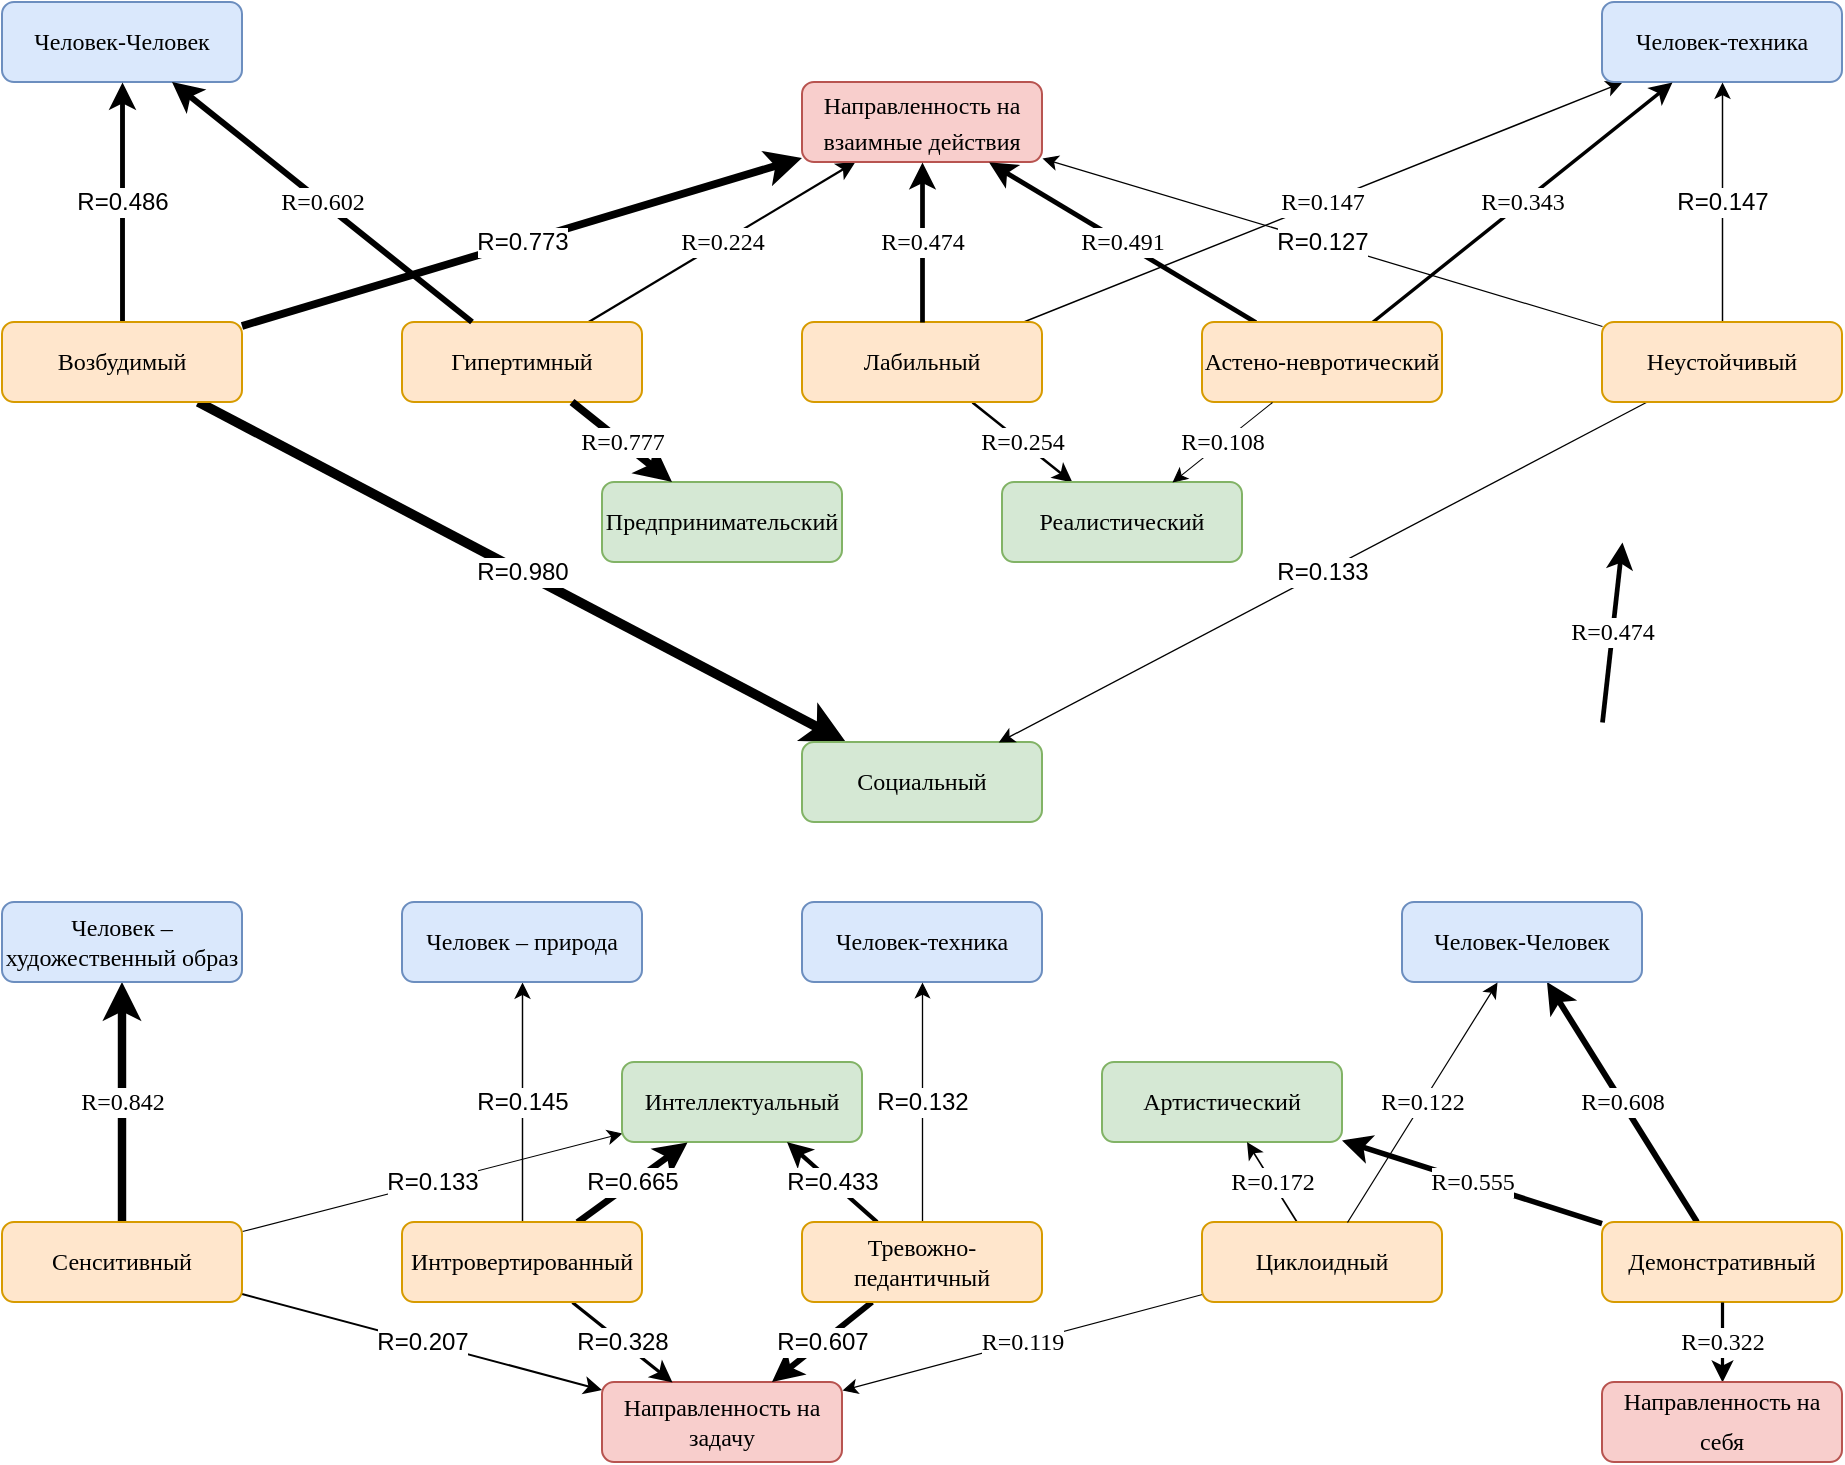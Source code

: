 <mxfile version="27.0.3">
  <diagram name="Страница — 1" id="1lgbH9x4u3ROzhYAGhE-">
    <mxGraphModel dx="1847" dy="1722" grid="1" gridSize="10" guides="1" tooltips="1" connect="1" arrows="1" fold="1" page="0" pageScale="1" pageWidth="1169" pageHeight="827" background="#ffffff" math="0" shadow="0">
      <root>
        <mxCell id="0" />
        <mxCell id="1" parent="0" />
        <mxCell id="H34q3096vW5ZRXHq4TRd-3" value="R=0.608" style="rounded=0;orthogonalLoop=1;jettySize=auto;html=1;fontFamily=Times New Roman;fontSize=12;strokeWidth=3.04;strokeColor=default;" parent="1" source="H34q3096vW5ZRXHq4TRd-1" target="H34q3096vW5ZRXHq4TRd-2" edge="1">
          <mxGeometry relative="1" as="geometry" />
        </mxCell>
        <mxCell id="H34q3096vW5ZRXHq4TRd-5" value="R=0.555" style="rounded=0;orthogonalLoop=1;jettySize=auto;html=1;strokeWidth=2.775;fontFamily=Times New Roman;fontSize=12;strokeColor=default;" parent="1" source="H34q3096vW5ZRXHq4TRd-1" target="H34q3096vW5ZRXHq4TRd-4" edge="1">
          <mxGeometry relative="1" as="geometry" />
        </mxCell>
        <mxCell id="H34q3096vW5ZRXHq4TRd-1" value="&lt;span style=&quot;text-align: start; line-height: 19.973px;&quot;&gt;&lt;font&gt;Демонстративный&lt;/font&gt;&lt;/span&gt;&lt;span style=&quot;text-align: start;&quot;&gt;&lt;/span&gt;" style="rounded=1;whiteSpace=wrap;html=1;fontFamily=Times New Roman;fontSize=12;fillColor=#ffe6cc;strokeColor=#d79b00;" parent="1" vertex="1">
          <mxGeometry x="800" y="360" width="120" height="40" as="geometry" />
        </mxCell>
        <mxCell id="H34q3096vW5ZRXHq4TRd-2" value="Человек-Человек" style="whiteSpace=wrap;html=1;rounded=1;fontFamily=Times New Roman;fontSize=12;fillColor=#dae8fc;strokeColor=#6c8ebf;" parent="1" vertex="1">
          <mxGeometry x="700" y="200" width="120" height="40" as="geometry" />
        </mxCell>
        <mxCell id="H34q3096vW5ZRXHq4TRd-4" value="&lt;br&gt;&lt;span&gt;&lt;font&gt;Артистический&lt;/font&gt;&lt;/span&gt;&lt;div&gt;&lt;br&gt;&lt;/div&gt;" style="whiteSpace=wrap;html=1;fontFamily=Times New Roman;fillColor=#d5e8d4;strokeColor=#82b366;rounded=1;fontSize=12;" parent="1" vertex="1">
          <mxGeometry x="550" y="280" width="120" height="40" as="geometry" />
        </mxCell>
        <mxCell id="H34q3096vW5ZRXHq4TRd-7" value="R=0.322" style="endArrow=classic;html=1;rounded=0;strokeWidth=1.61;fontFamily=Times New Roman;fontSize=12;strokeColor=default;" parent="1" source="H34q3096vW5ZRXHq4TRd-1" target="H34q3096vW5ZRXHq4TRd-8" edge="1">
          <mxGeometry width="50" height="50" relative="1" as="geometry">
            <mxPoint x="350" y="300" as="sourcePoint" />
            <mxPoint x="240" y="120" as="targetPoint" />
          </mxGeometry>
        </mxCell>
        <mxCell id="H34q3096vW5ZRXHq4TRd-8" value="&lt;span style=&quot;text-align: start; line-height: 19.973px;&quot;&gt;&lt;font&gt;Направленность на себя&lt;/font&gt;&lt;/span&gt;&lt;span style=&quot;text-align: start;&quot;&gt;&lt;/span&gt;" style="rounded=1;whiteSpace=wrap;html=1;fillColor=#f8cecc;strokeColor=#b85450;fontFamily=Times New Roman;fontSize=12;" parent="1" vertex="1">
          <mxGeometry x="800" y="440" width="120" height="40" as="geometry" />
        </mxCell>
        <mxCell id="H34q3096vW5ZRXHq4TRd-16" value="R=0.224" style="rounded=0;orthogonalLoop=1;jettySize=auto;html=1;strokeWidth=1.12;fontFamily=Times New Roman;fontSize=12;strokeColor=default;" parent="1" source="H34q3096vW5ZRXHq4TRd-10" edge="1">
          <mxGeometry relative="1" as="geometry">
            <mxPoint x="690" y="20" as="targetPoint" />
          </mxGeometry>
        </mxCell>
        <mxCell id="H34q3096vW5ZRXHq4TRd-18" value="R=0.172" style="rounded=0;orthogonalLoop=1;jettySize=auto;html=1;strokeColor=default;strokeWidth=0.86;fontSize=12;fontFamily=Times New Roman;" parent="1" source="H34q3096vW5ZRXHq4TRd-17" target="H34q3096vW5ZRXHq4TRd-4" edge="1">
          <mxGeometry relative="1" as="geometry" />
        </mxCell>
        <mxCell id="H34q3096vW5ZRXHq4TRd-21" value="R=0.119" style="rounded=0;orthogonalLoop=1;jettySize=auto;html=1;strokeColor=default;strokeWidth=0.595;fontSize=12;fontFamily=Times New Roman;" parent="1" source="H34q3096vW5ZRXHq4TRd-17" target="H34q3096vW5ZRXHq4TRd-20" edge="1">
          <mxGeometry relative="1" as="geometry" />
        </mxCell>
        <mxCell id="H34q3096vW5ZRXHq4TRd-17" value="&lt;br&gt;&lt;span&gt;Циклоидный&lt;/span&gt;&lt;div&gt;&lt;br&gt;&lt;/div&gt;" style="rounded=1;whiteSpace=wrap;html=1;fillColor=#ffe6cc;strokeColor=#d79b00;fontSize=12;fontFamily=Times New Roman;" parent="1" vertex="1">
          <mxGeometry x="600" y="360" width="120" height="40" as="geometry" />
        </mxCell>
        <mxCell id="H34q3096vW5ZRXHq4TRd-19" value="R=0.122" style="endArrow=classic;html=1;rounded=0;strokeColor=default;strokeWidth=0.61;fontSize=12;fontFamily=Times New Roman;" parent="1" source="H34q3096vW5ZRXHq4TRd-17" target="H34q3096vW5ZRXHq4TRd-2" edge="1">
          <mxGeometry width="50" height="50" relative="1" as="geometry">
            <mxPoint x="60" y="300" as="sourcePoint" />
            <mxPoint x="110" y="250" as="targetPoint" />
          </mxGeometry>
        </mxCell>
        <mxCell id="H34q3096vW5ZRXHq4TRd-20" value="&lt;div&gt;&lt;span style=&quot;background-color: transparent;&quot;&gt;Н&lt;/span&gt;&lt;span style=&quot;background-color: transparent;&quot;&gt;аправленность на задачу&lt;/span&gt;&lt;br&gt;&lt;/div&gt;" style="rounded=1;whiteSpace=wrap;html=1;fillColor=#f8cecc;strokeColor=#b85450;fontSize=12;fontFamily=Times New Roman;" parent="1" vertex="1">
          <mxGeometry x="300" y="440" width="120" height="40" as="geometry" />
        </mxCell>
        <mxCell id="H34q3096vW5ZRXHq4TRd-24" value="&lt;span&gt;Человек-техника&lt;/span&gt;" style="rounded=1;whiteSpace=wrap;html=1;fillColor=#dae8fc;strokeColor=#6c8ebf;fontSize=12;fontFamily=Times New Roman;" parent="1" vertex="1">
          <mxGeometry x="400" y="200" width="120" height="40" as="geometry" />
        </mxCell>
        <mxCell id="H34q3096vW5ZRXHq4TRd-32" value="R=0.491" style="rounded=0;orthogonalLoop=1;jettySize=auto;html=1;fontSize=12;fontFamily=Times New Roman;strokeWidth=2.455;" parent="1" source="H34q3096vW5ZRXHq4TRd-31" edge="1">
          <mxGeometry relative="1" as="geometry">
            <mxPoint x="756.667" y="40" as="targetPoint" />
          </mxGeometry>
        </mxCell>
        <mxCell id="H34q3096vW5ZRXHq4TRd-38" value="R=0.842" style="rounded=0;orthogonalLoop=1;jettySize=auto;html=1;fontSize=12;fontFamily=Times New Roman;strokeWidth=4.21;" parent="1" source="H34q3096vW5ZRXHq4TRd-36" target="H34q3096vW5ZRXHq4TRd-37" edge="1">
          <mxGeometry relative="1" as="geometry" />
        </mxCell>
        <mxCell id="H34q3096vW5ZRXHq4TRd-40" value="R=0.133" style="rounded=0;orthogonalLoop=1;jettySize=auto;html=1;fontSize=12;strokeWidth=0.567;" parent="1" source="H34q3096vW5ZRXHq4TRd-36" target="H34q3096vW5ZRXHq4TRd-39" edge="1">
          <mxGeometry relative="1" as="geometry" />
        </mxCell>
        <mxCell id="H34q3096vW5ZRXHq4TRd-41" value="R=0.207" style="rounded=0;orthogonalLoop=1;jettySize=auto;html=1;fontSize=12;strokeWidth=1.035;" parent="1" source="H34q3096vW5ZRXHq4TRd-36" target="H34q3096vW5ZRXHq4TRd-20" edge="1">
          <mxGeometry relative="1" as="geometry" />
        </mxCell>
        <mxCell id="H34q3096vW5ZRXHq4TRd-36" value="&lt;span&gt;Сенситивный&lt;/span&gt;" style="rounded=1;whiteSpace=wrap;html=1;fillColor=#ffe6cc;strokeColor=#d79b00;fontSize=12;fontFamily=Times New Roman;" parent="1" vertex="1">
          <mxGeometry y="360" width="120" height="40" as="geometry" />
        </mxCell>
        <mxCell id="H34q3096vW5ZRXHq4TRd-37" value="&lt;br&gt;&lt;span&gt;Человек – художественный образ&lt;/span&gt;&lt;div&gt;&lt;br&gt;&lt;/div&gt;" style="rounded=1;whiteSpace=wrap;html=1;fillColor=#dae8fc;strokeColor=#6c8ebf;fontSize=12;fontFamily=Times New Roman;" parent="1" vertex="1">
          <mxGeometry y="200" width="120" height="40" as="geometry" />
        </mxCell>
        <mxCell id="H34q3096vW5ZRXHq4TRd-39" value="&lt;br&gt;&lt;span&gt;Интеллектуальный&lt;/span&gt;&lt;div&gt;&lt;br&gt;&lt;/div&gt;" style="rounded=1;whiteSpace=wrap;html=1;fillColor=#d5e8d4;strokeColor=#82b366;fontSize=12;fontFamily=Times New Roman;" parent="1" vertex="1">
          <mxGeometry x="310" y="280" width="120" height="40" as="geometry" />
        </mxCell>
        <mxCell id="H34q3096vW5ZRXHq4TRd-43" value="R=0.132" style="rounded=0;orthogonalLoop=1;jettySize=auto;html=1;fontSize=12;strokeWidth=0.66;" parent="1" source="H34q3096vW5ZRXHq4TRd-42" target="H34q3096vW5ZRXHq4TRd-24" edge="1">
          <mxGeometry relative="1" as="geometry" />
        </mxCell>
        <mxCell id="H34q3096vW5ZRXHq4TRd-45" value="R=0.433" style="rounded=0;orthogonalLoop=1;jettySize=auto;html=1;fontSize=12;strokeWidth=2.165;" parent="1" source="H34q3096vW5ZRXHq4TRd-42" target="H34q3096vW5ZRXHq4TRd-39" edge="1">
          <mxGeometry relative="1" as="geometry" />
        </mxCell>
        <mxCell id="H34q3096vW5ZRXHq4TRd-46" value="R=0.607" style="rounded=0;orthogonalLoop=1;jettySize=auto;html=1;fontSize=12;strokeWidth=3.035;" parent="1" source="H34q3096vW5ZRXHq4TRd-42" target="H34q3096vW5ZRXHq4TRd-20" edge="1">
          <mxGeometry relative="1" as="geometry" />
        </mxCell>
        <mxCell id="H34q3096vW5ZRXHq4TRd-42" value="&lt;br&gt;&lt;span style=&quot;font-family: &amp;quot;Times New Roman&amp;quot;;&quot;&gt;Тревожно-педантичный&lt;/span&gt;&lt;div&gt;&lt;br&gt;&lt;/div&gt;" style="rounded=1;whiteSpace=wrap;html=1;fillColor=#ffe6cc;strokeColor=#d79b00;fontSize=12;" parent="1" vertex="1">
          <mxGeometry x="400" y="360" width="120" height="40" as="geometry" />
        </mxCell>
        <mxCell id="H34q3096vW5ZRXHq4TRd-49" value="R=0.145" style="rounded=0;orthogonalLoop=1;jettySize=auto;html=1;fontSize=12;strokeWidth=0.725;" parent="1" source="H34q3096vW5ZRXHq4TRd-47" target="H34q3096vW5ZRXHq4TRd-48" edge="1">
          <mxGeometry relative="1" as="geometry" />
        </mxCell>
        <mxCell id="H34q3096vW5ZRXHq4TRd-50" value="R=0.665" style="rounded=0;orthogonalLoop=1;jettySize=auto;html=1;fontSize=12;strokeWidth=3.325;" parent="1" source="H34q3096vW5ZRXHq4TRd-47" target="H34q3096vW5ZRXHq4TRd-39" edge="1">
          <mxGeometry relative="1" as="geometry" />
        </mxCell>
        <mxCell id="H34q3096vW5ZRXHq4TRd-52" value="R=0.328" style="rounded=0;orthogonalLoop=1;jettySize=auto;html=1;fontSize=12;strokeWidth=1.64;" parent="1" source="H34q3096vW5ZRXHq4TRd-47" target="H34q3096vW5ZRXHq4TRd-20" edge="1">
          <mxGeometry relative="1" as="geometry" />
        </mxCell>
        <mxCell id="H34q3096vW5ZRXHq4TRd-47" value="&lt;span style=&quot;text-align: start; line-height: 19.973px; font-family: &amp;quot;Times New Roman&amp;quot;;&quot;&gt;Интровертированный&lt;/span&gt;&lt;span style=&quot;text-align: start;&quot;&gt;&lt;/span&gt;" style="rounded=1;whiteSpace=wrap;html=1;fillColor=#ffe6cc;strokeColor=#d79b00;fontSize=12;" parent="1" vertex="1">
          <mxGeometry x="200" y="360" width="120" height="40" as="geometry" />
        </mxCell>
        <mxCell id="H34q3096vW5ZRXHq4TRd-48" value="&lt;br&gt;&lt;span style=&quot;font-family: &amp;quot;Times New Roman&amp;quot;;&quot;&gt;Человек – природа&lt;/span&gt;&lt;div&gt;&lt;br&gt;&lt;/div&gt;" style="rounded=1;whiteSpace=wrap;html=1;fillColor=#dae8fc;strokeColor=#6c8ebf;fontSize=12;" parent="1" vertex="1">
          <mxGeometry x="200" y="200" width="120" height="40" as="geometry" />
        </mxCell>
        <mxCell id="H34q3096vW5ZRXHq4TRd-58" value="R=0.773" style="rounded=0;orthogonalLoop=1;jettySize=auto;html=1;fontSize=12;strokeWidth=3.865;" parent="1" source="H34q3096vW5ZRXHq4TRd-56" edge="1">
          <mxGeometry relative="1" as="geometry">
            <mxPoint x="733.448" y="40" as="targetPoint" />
          </mxGeometry>
        </mxCell>
        <mxCell id="H34q3096vW5ZRXHq4TRd-62" value="R=0.127" style="rounded=0;orthogonalLoop=1;jettySize=auto;html=1;fontSize=12;strokeWidth=0.635;" parent="1" source="H34q3096vW5ZRXHq4TRd-61" edge="1">
          <mxGeometry relative="1" as="geometry">
            <mxPoint x="745.556" y="40" as="targetPoint" />
          </mxGeometry>
        </mxCell>
        <mxCell id="gUqreIWrJv894PSsRbNy-1" value="R=0.474" style="rounded=0;orthogonalLoop=1;jettySize=auto;html=1;fontSize=12;fontFamily=Times New Roman;strokeWidth=2.37;" parent="1" source="H34q3096vW5ZRXHq4TRd-22" edge="1">
          <mxGeometry relative="1" as="geometry">
            <mxPoint x="800" y="110" as="sourcePoint" />
            <mxPoint x="810" y="20" as="targetPoint" />
          </mxGeometry>
        </mxCell>
        <mxCell id="gUqreIWrJv894PSsRbNy-14" value="Человек-Человек" style="whiteSpace=wrap;html=1;rounded=1;fontFamily=Times New Roman;fontSize=12;fillColor=#dae8fc;strokeColor=#6c8ebf;" parent="1" vertex="1">
          <mxGeometry y="-250" width="120" height="40" as="geometry" />
        </mxCell>
        <mxCell id="gUqreIWrJv894PSsRbNy-15" value="R=0.224" style="rounded=0;orthogonalLoop=1;jettySize=auto;html=1;strokeWidth=1.12;fontFamily=Times New Roman;fontSize=12;strokeColor=default;" parent="1" source="gUqreIWrJv894PSsRbNy-16" target="gUqreIWrJv894PSsRbNy-19" edge="1">
          <mxGeometry relative="1" as="geometry" />
        </mxCell>
        <mxCell id="gUqreIWrJv894PSsRbNy-16" value="&lt;br&gt;&lt;span&gt;Гипертимный&lt;/span&gt;&lt;div&gt;&lt;br&gt;&lt;/div&gt;" style="rounded=1;whiteSpace=wrap;html=1;fillColor=#ffe6cc;strokeColor=#d79b00;fontFamily=Times New Roman;fontSize=12;" parent="1" vertex="1">
          <mxGeometry x="200" y="-90" width="120" height="40" as="geometry" />
        </mxCell>
        <mxCell id="gUqreIWrJv894PSsRbNy-17" value="R=0.602" style="endArrow=classic;html=1;rounded=0;strokeWidth=3.01;fontFamily=Times New Roman;fontSize=12;strokeColor=default;" parent="1" source="gUqreIWrJv894PSsRbNy-16" target="gUqreIWrJv894PSsRbNy-14" edge="1">
          <mxGeometry width="50" height="50" relative="1" as="geometry">
            <mxPoint x="120" y="-30" as="sourcePoint" />
            <mxPoint x="170" y="-80" as="targetPoint" />
          </mxGeometry>
        </mxCell>
        <mxCell id="gUqreIWrJv894PSsRbNy-18" value="&lt;br&gt;&lt;span&gt;Предпринимательский&lt;/span&gt;&lt;div&gt;&lt;br&gt;&lt;/div&gt;" style="rounded=1;whiteSpace=wrap;html=1;fillColor=#d5e8d4;strokeColor=#82b366;fontFamily=Times New Roman;fontSize=12;" parent="1" vertex="1">
          <mxGeometry x="300" y="-10" width="120" height="40" as="geometry" />
        </mxCell>
        <mxCell id="gUqreIWrJv894PSsRbNy-19" value="&lt;span style=&quot;text-align: start; line-height: 19.973px;&quot;&gt;Н&lt;/span&gt;&lt;span style=&quot;text-align: start; background-color: transparent;&quot;&gt;аправленность на взаимные действия&lt;/span&gt;&lt;div&gt;&lt;span style=&quot;text-align: start;&quot;&gt;&lt;/span&gt;&lt;/div&gt;" style="rounded=1;whiteSpace=wrap;html=1;fillColor=#f8cecc;strokeColor=#b85450;fontFamily=Times New Roman;fontSize=12;" parent="1" vertex="1">
          <mxGeometry x="400" y="-210" width="120" height="40" as="geometry" />
        </mxCell>
        <mxCell id="gUqreIWrJv894PSsRbNy-20" value="R=0.254" style="rounded=0;orthogonalLoop=1;jettySize=auto;html=1;fontSize=12;fontFamily=Times New Roman;strokeWidth=1.27;" parent="1" source="gUqreIWrJv894PSsRbNy-22" target="gUqreIWrJv894PSsRbNy-24" edge="1">
          <mxGeometry relative="1" as="geometry" />
        </mxCell>
        <mxCell id="gUqreIWrJv894PSsRbNy-21" value="R=0.147" style="rounded=0;orthogonalLoop=1;jettySize=auto;html=1;fontSize=12;fontFamily=Times New Roman;strokeWidth=0.735;" parent="1" source="gUqreIWrJv894PSsRbNy-22" target="gUqreIWrJv894PSsRbNy-23" edge="1">
          <mxGeometry relative="1" as="geometry">
            <mxPoint x="780" y="50" as="targetPoint" />
          </mxGeometry>
        </mxCell>
        <mxCell id="gUqreIWrJv894PSsRbNy-22" value="&lt;span&gt;Лабильный&lt;/span&gt;" style="rounded=1;whiteSpace=wrap;html=1;fillColor=#ffe6cc;strokeColor=#d79b00;fontSize=12;fontFamily=Times New Roman;" parent="1" vertex="1">
          <mxGeometry x="400" y="-90" width="120" height="40" as="geometry" />
        </mxCell>
        <mxCell id="gUqreIWrJv894PSsRbNy-23" value="&lt;span&gt;Человек-техника&lt;/span&gt;" style="rounded=1;whiteSpace=wrap;html=1;fillColor=#dae8fc;strokeColor=#6c8ebf;fontSize=12;fontFamily=Times New Roman;" parent="1" vertex="1">
          <mxGeometry x="800" y="-250" width="120" height="40" as="geometry" />
        </mxCell>
        <mxCell id="gUqreIWrJv894PSsRbNy-24" value="&lt;span&gt;Реалистический&lt;/span&gt;" style="rounded=1;whiteSpace=wrap;html=1;fillColor=#d5e8d4;strokeColor=#82b366;fontSize=12;fontFamily=Times New Roman;" parent="1" vertex="1">
          <mxGeometry x="500" y="-10" width="120" height="40" as="geometry" />
        </mxCell>
        <mxCell id="gUqreIWrJv894PSsRbNy-25" value="R=0.491" style="rounded=0;orthogonalLoop=1;jettySize=auto;html=1;fontSize=12;fontFamily=Times New Roman;strokeWidth=2.455;" parent="1" source="gUqreIWrJv894PSsRbNy-27" target="gUqreIWrJv894PSsRbNy-19" edge="1">
          <mxGeometry relative="1" as="geometry" />
        </mxCell>
        <mxCell id="gUqreIWrJv894PSsRbNy-26" value="R=0.343" style="rounded=0;orthogonalLoop=1;jettySize=auto;html=1;fontSize=12;fontFamily=Times New Roman;strokeWidth=1.715;" parent="1" source="gUqreIWrJv894PSsRbNy-27" target="gUqreIWrJv894PSsRbNy-23" edge="1">
          <mxGeometry relative="1" as="geometry" />
        </mxCell>
        <mxCell id="gUqreIWrJv894PSsRbNy-27" value="&lt;br&gt;&lt;span&gt;Астено-невротический&lt;/span&gt;&lt;div&gt;&lt;br&gt;&lt;/div&gt;" style="rounded=1;whiteSpace=wrap;html=1;fillColor=#ffe6cc;strokeColor=#d79b00;fontSize=12;fontFamily=Times New Roman;" parent="1" vertex="1">
          <mxGeometry x="600" y="-90" width="120" height="40" as="geometry" />
        </mxCell>
        <mxCell id="gUqreIWrJv894PSsRbNy-28" value="R=0.486" style="rounded=0;orthogonalLoop=1;jettySize=auto;html=1;fontSize=12;strokeWidth=2.43;" parent="1" source="gUqreIWrJv894PSsRbNy-31" target="gUqreIWrJv894PSsRbNy-14" edge="1">
          <mxGeometry relative="1" as="geometry" />
        </mxCell>
        <mxCell id="gUqreIWrJv894PSsRbNy-29" value="R=0.773" style="rounded=0;orthogonalLoop=1;jettySize=auto;html=1;fontSize=12;strokeWidth=3.865;" parent="1" source="gUqreIWrJv894PSsRbNy-31" target="gUqreIWrJv894PSsRbNy-19" edge="1">
          <mxGeometry relative="1" as="geometry" />
        </mxCell>
        <mxCell id="gUqreIWrJv894PSsRbNy-30" value="R=0.980" style="rounded=0;orthogonalLoop=1;jettySize=auto;html=1;fontSize=12;strokeWidth=4.9;" parent="1" source="gUqreIWrJv894PSsRbNy-31" target="gUqreIWrJv894PSsRbNy-32" edge="1">
          <mxGeometry relative="1" as="geometry" />
        </mxCell>
        <mxCell id="gUqreIWrJv894PSsRbNy-31" value="&lt;br&gt;&lt;span style=&quot;font-family: &amp;quot;Times New Roman&amp;quot;;&quot;&gt;Возбудимый&lt;/span&gt;&lt;div&gt;&lt;br&gt;&lt;/div&gt;" style="rounded=1;whiteSpace=wrap;html=1;fillColor=#ffe6cc;strokeColor=#d79b00;fontSize=12;" parent="1" vertex="1">
          <mxGeometry y="-90" width="120" height="40" as="geometry" />
        </mxCell>
        <mxCell id="gUqreIWrJv894PSsRbNy-32" value="&lt;br&gt;&lt;span style=&quot;font-family: &amp;quot;Times New Roman&amp;quot;;&quot;&gt;Социальный&lt;/span&gt;&lt;div&gt;&lt;br&gt;&lt;/div&gt;" style="rounded=1;whiteSpace=wrap;html=1;fillColor=#d5e8d4;strokeColor=#82b366;fontSize=12;" parent="1" vertex="1">
          <mxGeometry x="400" y="120" width="120" height="40" as="geometry" />
        </mxCell>
        <mxCell id="gUqreIWrJv894PSsRbNy-33" value="R=0.127" style="rounded=0;orthogonalLoop=1;jettySize=auto;html=1;fontSize=12;strokeWidth=0.635;" parent="1" source="gUqreIWrJv894PSsRbNy-36" target="gUqreIWrJv894PSsRbNy-19" edge="1">
          <mxGeometry relative="1" as="geometry" />
        </mxCell>
        <mxCell id="gUqreIWrJv894PSsRbNy-34" value="R=0.133" style="rounded=0;orthogonalLoop=1;jettySize=auto;html=1;fontSize=12;strokeWidth=0.665;" parent="1" source="gUqreIWrJv894PSsRbNy-36" target="gUqreIWrJv894PSsRbNy-32" edge="1">
          <mxGeometry relative="1" as="geometry" />
        </mxCell>
        <mxCell id="gUqreIWrJv894PSsRbNy-35" value="R=0.147" style="rounded=0;orthogonalLoop=1;jettySize=auto;html=1;fontSize=12;strokeWidth=0.735;" parent="1" source="gUqreIWrJv894PSsRbNy-36" target="gUqreIWrJv894PSsRbNy-23" edge="1">
          <mxGeometry relative="1" as="geometry">
            <mxPoint x="960" y="-200" as="targetPoint" />
          </mxGeometry>
        </mxCell>
        <mxCell id="gUqreIWrJv894PSsRbNy-36" value="&lt;br&gt;&lt;span style=&quot;font-family: &amp;quot;Times New Roman&amp;quot;;&quot;&gt;Неустойчивый&lt;/span&gt;&lt;div&gt;&lt;br&gt;&lt;/div&gt;" style="rounded=1;whiteSpace=wrap;html=1;fillColor=#ffe6cc;strokeColor=#d79b00;fontSize=12;" parent="1" vertex="1">
          <mxGeometry x="800" y="-90" width="120" height="40" as="geometry" />
        </mxCell>
        <mxCell id="gUqreIWrJv894PSsRbNy-37" value="R=0.474" style="rounded=0;orthogonalLoop=1;jettySize=auto;html=1;fontSize=12;fontFamily=Times New Roman;strokeWidth=2.37;" parent="1" source="gUqreIWrJv894PSsRbNy-22" target="gUqreIWrJv894PSsRbNy-19" edge="1">
          <mxGeometry relative="1" as="geometry">
            <mxPoint x="580" y="-180" as="sourcePoint" />
            <mxPoint x="580" y="-150" as="targetPoint" />
          </mxGeometry>
        </mxCell>
        <mxCell id="gUqreIWrJv894PSsRbNy-39" value="R=0.777" style="rounded=0;orthogonalLoop=1;jettySize=auto;html=1;strokeWidth=3.885;fontFamily=Times New Roman;fontSize=12;strokeColor=default;" parent="1" source="gUqreIWrJv894PSsRbNy-16" target="gUqreIWrJv894PSsRbNy-18" edge="1">
          <mxGeometry relative="1" as="geometry">
            <mxPoint x="305" y="420" as="sourcePoint" />
            <mxPoint x="295" y="490" as="targetPoint" />
          </mxGeometry>
        </mxCell>
        <mxCell id="gUqreIWrJv894PSsRbNy-40" value="R=0.108" style="rounded=0;orthogonalLoop=1;jettySize=auto;html=1;fontSize=12;fontFamily=Times New Roman;strokeWidth=0.54;" parent="1" source="gUqreIWrJv894PSsRbNy-27" target="gUqreIWrJv894PSsRbNy-24" edge="1">
          <mxGeometry relative="1" as="geometry">
            <mxPoint x="620" y="630" as="sourcePoint" />
            <mxPoint x="647" y="550" as="targetPoint" />
          </mxGeometry>
        </mxCell>
      </root>
    </mxGraphModel>
  </diagram>
</mxfile>
